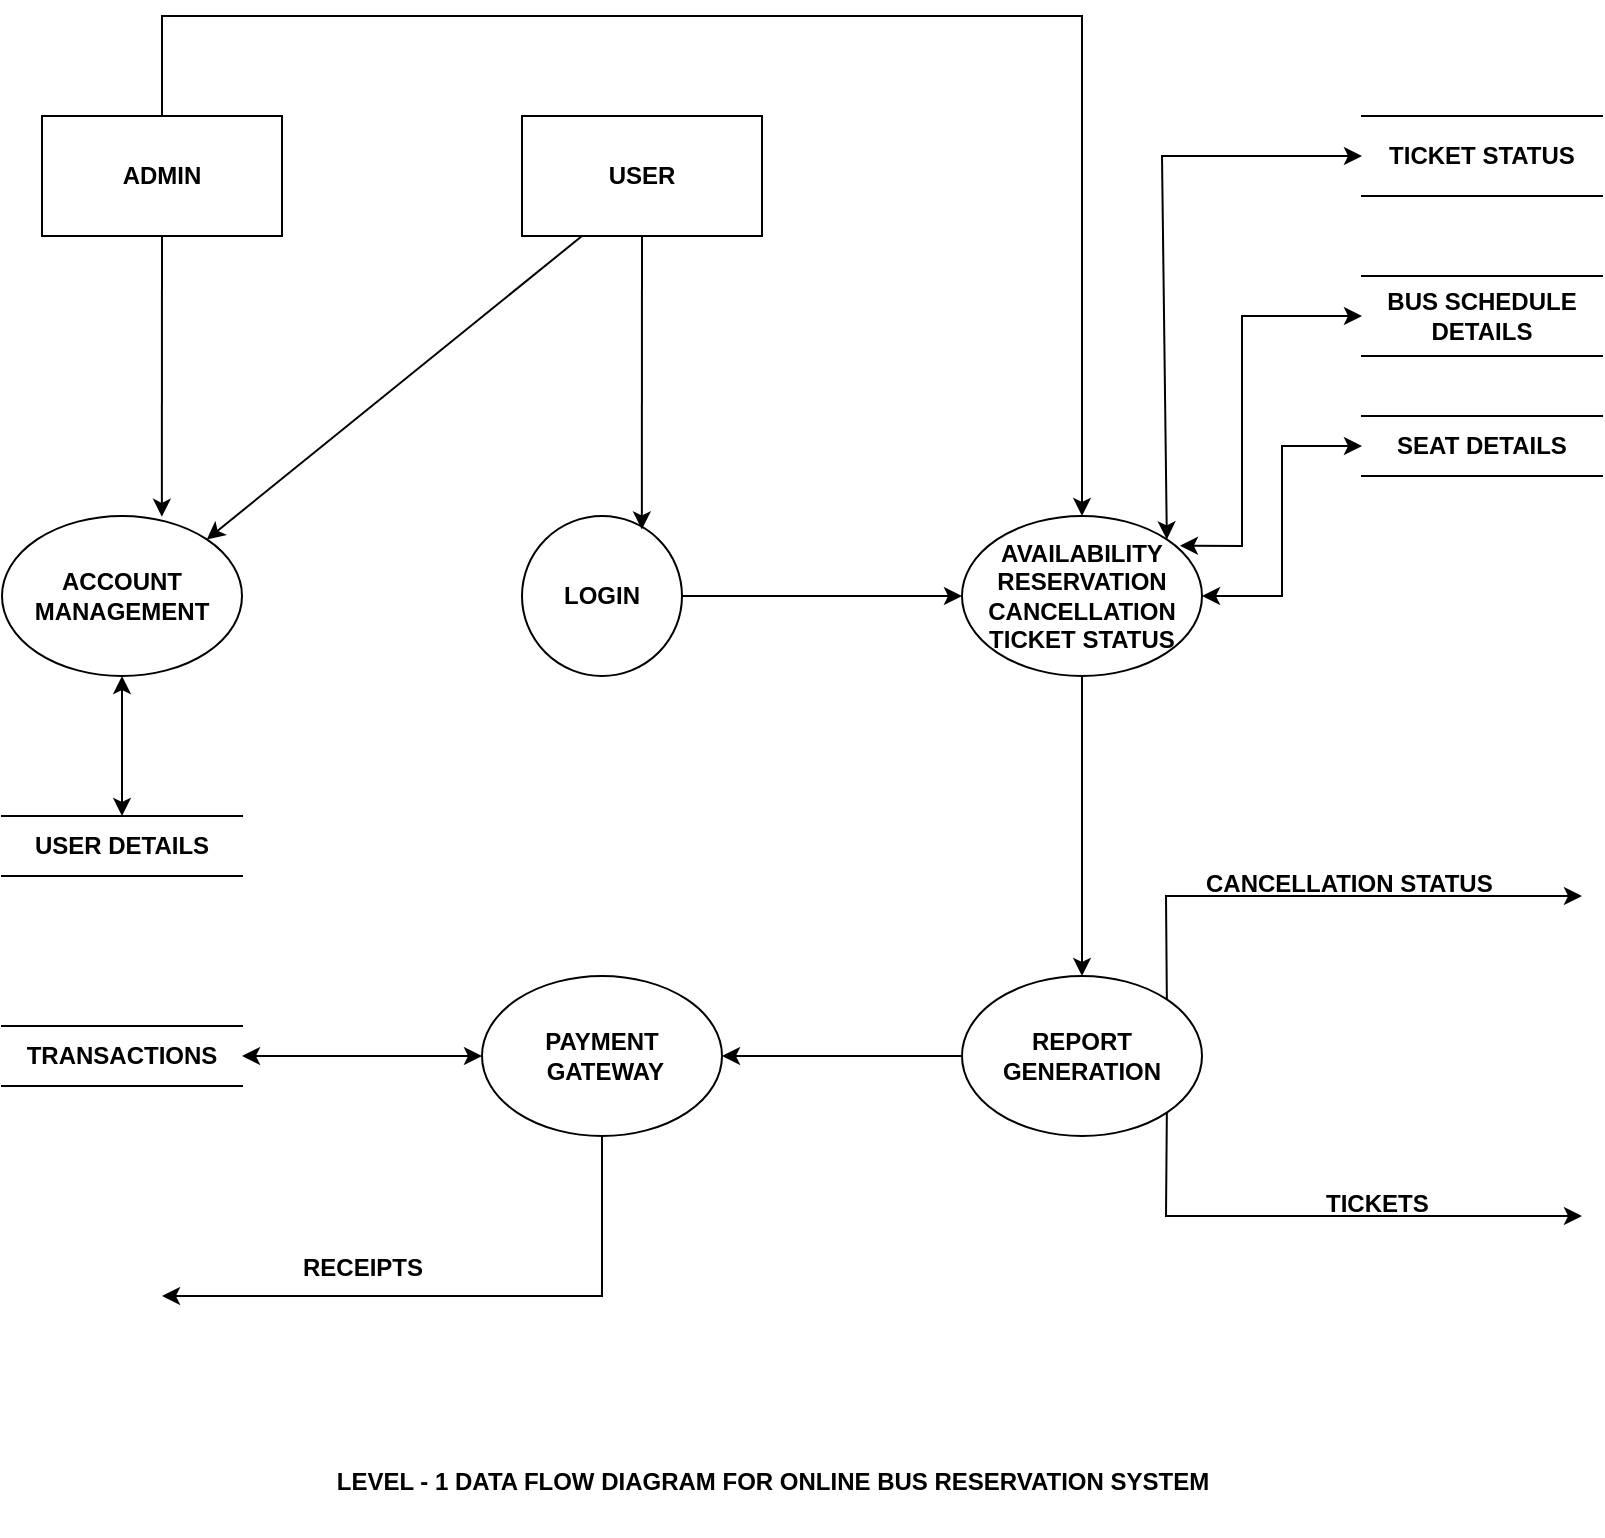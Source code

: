 <mxfile version="24.0.4" type="github">
  <diagram name="Page-1" id="4teBGVU5hea5d2QOHNyt">
    <mxGraphModel dx="1259" dy="643" grid="1" gridSize="10" guides="1" tooltips="1" connect="1" arrows="1" fold="1" page="1" pageScale="1" pageWidth="850" pageHeight="1100" math="0" shadow="0">
      <root>
        <mxCell id="0" />
        <mxCell id="1" parent="0" />
        <mxCell id="4ow08dc09zH3dC_bG1A_-1" value="&lt;b&gt;LOGIN&lt;/b&gt;" style="ellipse;whiteSpace=wrap;html=1;aspect=fixed;" vertex="1" parent="1">
          <mxGeometry x="300" y="370" width="80" height="80" as="geometry" />
        </mxCell>
        <mxCell id="4ow08dc09zH3dC_bG1A_-4" value="&lt;b&gt;ADMIN&lt;/b&gt;" style="rounded=0;whiteSpace=wrap;html=1;" vertex="1" parent="1">
          <mxGeometry x="60" y="170" width="120" height="60" as="geometry" />
        </mxCell>
        <mxCell id="4ow08dc09zH3dC_bG1A_-5" value="&lt;b&gt;USER&lt;/b&gt;" style="rounded=0;whiteSpace=wrap;html=1;" vertex="1" parent="1">
          <mxGeometry x="300" y="170" width="120" height="60" as="geometry" />
        </mxCell>
        <mxCell id="4ow08dc09zH3dC_bG1A_-7" value="&lt;b&gt;AVAILABILITY RESERVATION&lt;/b&gt;&lt;div&gt;&lt;b&gt;CANCELLATION&lt;/b&gt;&lt;/div&gt;&lt;div&gt;&lt;b&gt;TICKET STATUS&lt;/b&gt;&lt;/div&gt;" style="ellipse;whiteSpace=wrap;html=1;" vertex="1" parent="1">
          <mxGeometry x="520" y="370" width="120" height="80" as="geometry" />
        </mxCell>
        <mxCell id="4ow08dc09zH3dC_bG1A_-8" value="&lt;b&gt;REPORT GENERATION&lt;/b&gt;" style="ellipse;whiteSpace=wrap;html=1;" vertex="1" parent="1">
          <mxGeometry x="520" y="600" width="120" height="80" as="geometry" />
        </mxCell>
        <mxCell id="4ow08dc09zH3dC_bG1A_-9" value="&lt;b&gt;ACCOUNT&lt;/b&gt;&lt;div&gt;&lt;b&gt;MANAGEMENT&lt;/b&gt;&lt;/div&gt;" style="ellipse;whiteSpace=wrap;html=1;" vertex="1" parent="1">
          <mxGeometry x="40" y="370" width="120" height="80" as="geometry" />
        </mxCell>
        <mxCell id="4ow08dc09zH3dC_bG1A_-10" value="&lt;b&gt;PAYMENT&lt;/b&gt;&lt;div&gt;&lt;b&gt;&amp;nbsp;GATEWAY&lt;/b&gt;&lt;/div&gt;" style="ellipse;whiteSpace=wrap;html=1;" vertex="1" parent="1">
          <mxGeometry x="280" y="600" width="120" height="80" as="geometry" />
        </mxCell>
        <mxCell id="4ow08dc09zH3dC_bG1A_-11" value="&lt;b&gt;TICKET STATUS&lt;span style=&quot;color: rgba(0, 0, 0, 0); font-family: monospace; font-size: 0px; text-align: start; text-wrap: nowrap;&quot;&gt;%3CmxGraphModel%3E%3Croot%3E%3CmxCell%20id%3D%220%22%2F%3E%3CmxCell%20id%3D%221%22%20parent%3D%220%22%2F%3E%3CmxCell%20id%3D%222%22%20value%3D%22%22%20style%3D%22ellipse%3BwhiteSpace%3Dwrap%3Bhtml%3D1%3B%22%20vertex%3D%221%22%20parent%3D%221%22%3E%3CmxGeometry%20x%3D%22510%22%20y%3D%22400%22%20width%3D%22120%22%20height%3D%2280%22%20as%3D%22geometry%22%2F%3E%3C%2FmxCell%3E%3C%2Froot%3E%3C%2FmxGraphModel%3E&lt;/span&gt;&lt;/b&gt;" style="shape=partialRectangle;whiteSpace=wrap;html=1;left=0;right=0;fillColor=none;" vertex="1" parent="1">
          <mxGeometry x="720" y="170" width="120" height="40" as="geometry" />
        </mxCell>
        <mxCell id="4ow08dc09zH3dC_bG1A_-12" value="&lt;b&gt;SEAT DETAILS&lt;/b&gt;" style="shape=partialRectangle;whiteSpace=wrap;html=1;left=0;right=0;fillColor=none;" vertex="1" parent="1">
          <mxGeometry x="720" y="320" width="120" height="30" as="geometry" />
        </mxCell>
        <mxCell id="4ow08dc09zH3dC_bG1A_-13" value="&lt;b&gt;BUS SCHEDULE DETAILS&lt;/b&gt;" style="shape=partialRectangle;whiteSpace=wrap;html=1;left=0;right=0;fillColor=none;" vertex="1" parent="1">
          <mxGeometry x="720" y="250" width="120" height="40" as="geometry" />
        </mxCell>
        <mxCell id="4ow08dc09zH3dC_bG1A_-14" value="&lt;b&gt;TRANSACTIONS&lt;/b&gt;" style="shape=partialRectangle;whiteSpace=wrap;html=1;left=0;right=0;fillColor=none;" vertex="1" parent="1">
          <mxGeometry x="40" y="625" width="120" height="30" as="geometry" />
        </mxCell>
        <mxCell id="4ow08dc09zH3dC_bG1A_-15" value="&lt;b&gt;USER DETAILS&lt;/b&gt;" style="shape=partialRectangle;whiteSpace=wrap;html=1;left=0;right=0;fillColor=none;" vertex="1" parent="1">
          <mxGeometry x="40" y="520" width="120" height="30" as="geometry" />
        </mxCell>
        <mxCell id="4ow08dc09zH3dC_bG1A_-16" value="" style="endArrow=classic;html=1;rounded=0;exitX=0.5;exitY=1;exitDx=0;exitDy=0;entryX=0.749;entryY=0.084;entryDx=0;entryDy=0;entryPerimeter=0;" edge="1" parent="1" source="4ow08dc09zH3dC_bG1A_-5" target="4ow08dc09zH3dC_bG1A_-1">
          <mxGeometry width="50" height="50" relative="1" as="geometry">
            <mxPoint x="400" y="430" as="sourcePoint" />
            <mxPoint x="450" y="380" as="targetPoint" />
          </mxGeometry>
        </mxCell>
        <mxCell id="4ow08dc09zH3dC_bG1A_-17" value="" style="endArrow=classic;html=1;rounded=0;exitX=0.5;exitY=1;exitDx=0;exitDy=0;entryX=0.666;entryY=0.005;entryDx=0;entryDy=0;entryPerimeter=0;" edge="1" parent="1" source="4ow08dc09zH3dC_bG1A_-4" target="4ow08dc09zH3dC_bG1A_-9">
          <mxGeometry width="50" height="50" relative="1" as="geometry">
            <mxPoint x="370" y="240" as="sourcePoint" />
            <mxPoint x="370" y="387" as="targetPoint" />
          </mxGeometry>
        </mxCell>
        <mxCell id="4ow08dc09zH3dC_bG1A_-18" value="" style="endArrow=classic;html=1;rounded=0;exitX=0.25;exitY=1;exitDx=0;exitDy=0;entryX=1;entryY=0;entryDx=0;entryDy=0;" edge="1" parent="1" source="4ow08dc09zH3dC_bG1A_-5" target="4ow08dc09zH3dC_bG1A_-9">
          <mxGeometry width="50" height="50" relative="1" as="geometry">
            <mxPoint x="370" y="240" as="sourcePoint" />
            <mxPoint x="370" y="387" as="targetPoint" />
          </mxGeometry>
        </mxCell>
        <mxCell id="4ow08dc09zH3dC_bG1A_-20" value="" style="endArrow=classic;html=1;rounded=0;entryX=0.5;entryY=0;entryDx=0;entryDy=0;exitX=0.5;exitY=0;exitDx=0;exitDy=0;" edge="1" parent="1" source="4ow08dc09zH3dC_bG1A_-4" target="4ow08dc09zH3dC_bG1A_-7">
          <mxGeometry width="50" height="50" relative="1" as="geometry">
            <mxPoint x="430" y="160" as="sourcePoint" />
            <mxPoint x="480" y="110" as="targetPoint" />
            <Array as="points">
              <mxPoint x="120" y="120" />
              <mxPoint x="580" y="120" />
            </Array>
          </mxGeometry>
        </mxCell>
        <mxCell id="4ow08dc09zH3dC_bG1A_-21" value="" style="endArrow=classic;html=1;rounded=0;exitX=1;exitY=0.5;exitDx=0;exitDy=0;entryX=0;entryY=0.5;entryDx=0;entryDy=0;" edge="1" parent="1" source="4ow08dc09zH3dC_bG1A_-1" target="4ow08dc09zH3dC_bG1A_-7">
          <mxGeometry width="50" height="50" relative="1" as="geometry">
            <mxPoint x="400" y="350" as="sourcePoint" />
            <mxPoint x="450" y="300" as="targetPoint" />
          </mxGeometry>
        </mxCell>
        <mxCell id="4ow08dc09zH3dC_bG1A_-22" value="" style="endArrow=classic;html=1;rounded=0;exitX=0.5;exitY=1;exitDx=0;exitDy=0;entryX=0.5;entryY=0;entryDx=0;entryDy=0;" edge="1" parent="1" source="4ow08dc09zH3dC_bG1A_-7" target="4ow08dc09zH3dC_bG1A_-8">
          <mxGeometry width="50" height="50" relative="1" as="geometry">
            <mxPoint x="390" y="420" as="sourcePoint" />
            <mxPoint x="530" y="420" as="targetPoint" />
          </mxGeometry>
        </mxCell>
        <mxCell id="4ow08dc09zH3dC_bG1A_-23" value="" style="endArrow=classic;html=1;rounded=0;exitX=0;exitY=0.5;exitDx=0;exitDy=0;" edge="1" parent="1" source="4ow08dc09zH3dC_bG1A_-8" target="4ow08dc09zH3dC_bG1A_-10">
          <mxGeometry width="50" height="50" relative="1" as="geometry">
            <mxPoint x="400" y="430" as="sourcePoint" />
            <mxPoint x="540" y="430" as="targetPoint" />
          </mxGeometry>
        </mxCell>
        <mxCell id="4ow08dc09zH3dC_bG1A_-24" value="" style="endArrow=classic;html=1;rounded=0;exitX=0.5;exitY=1;exitDx=0;exitDy=0;" edge="1" parent="1" source="4ow08dc09zH3dC_bG1A_-10">
          <mxGeometry width="50" height="50" relative="1" as="geometry">
            <mxPoint x="410" y="440" as="sourcePoint" />
            <mxPoint x="120" y="760" as="targetPoint" />
            <Array as="points">
              <mxPoint x="340" y="760" />
            </Array>
          </mxGeometry>
        </mxCell>
        <mxCell id="4ow08dc09zH3dC_bG1A_-25" value="&lt;b&gt;RECEIPTS&lt;/b&gt;&lt;div&gt;&lt;br&gt;&lt;/div&gt;" style="text;html=1;align=center;verticalAlign=middle;resizable=0;points=[];autosize=1;strokeColor=none;fillColor=none;" vertex="1" parent="1">
          <mxGeometry x="180" y="733" width="80" height="40" as="geometry" />
        </mxCell>
        <mxCell id="4ow08dc09zH3dC_bG1A_-27" value="" style="endArrow=classic;startArrow=classic;html=1;rounded=0;entryX=0;entryY=0.5;entryDx=0;entryDy=0;exitX=1;exitY=0.5;exitDx=0;exitDy=0;" edge="1" parent="1" source="4ow08dc09zH3dC_bG1A_-7" target="4ow08dc09zH3dC_bG1A_-12">
          <mxGeometry width="50" height="50" relative="1" as="geometry">
            <mxPoint x="400" y="680" as="sourcePoint" />
            <mxPoint x="450" y="630" as="targetPoint" />
            <Array as="points">
              <mxPoint x="680" y="410" />
              <mxPoint x="680" y="335" />
            </Array>
          </mxGeometry>
        </mxCell>
        <mxCell id="4ow08dc09zH3dC_bG1A_-28" value="" style="endArrow=classic;startArrow=classic;html=1;rounded=0;entryX=0;entryY=0.5;entryDx=0;entryDy=0;exitX=0.908;exitY=0.186;exitDx=0;exitDy=0;exitPerimeter=0;" edge="1" parent="1" source="4ow08dc09zH3dC_bG1A_-7" target="4ow08dc09zH3dC_bG1A_-13">
          <mxGeometry width="50" height="50" relative="1" as="geometry">
            <mxPoint x="650" y="420" as="sourcePoint" />
            <mxPoint x="730" y="345" as="targetPoint" />
            <Array as="points">
              <mxPoint x="660" y="385" />
              <mxPoint x="660" y="270" />
            </Array>
          </mxGeometry>
        </mxCell>
        <mxCell id="4ow08dc09zH3dC_bG1A_-29" value="" style="endArrow=classic;startArrow=classic;html=1;rounded=0;entryX=0;entryY=0.5;entryDx=0;entryDy=0;exitX=1;exitY=0;exitDx=0;exitDy=0;" edge="1" parent="1" source="4ow08dc09zH3dC_bG1A_-7">
          <mxGeometry width="50" height="50" relative="1" as="geometry">
            <mxPoint x="629" y="305" as="sourcePoint" />
            <mxPoint x="720" y="190" as="targetPoint" />
            <Array as="points">
              <mxPoint x="620" y="190" />
            </Array>
          </mxGeometry>
        </mxCell>
        <mxCell id="4ow08dc09zH3dC_bG1A_-30" value="" style="endArrow=classic;startArrow=classic;html=1;rounded=0;entryX=0;entryY=0.5;entryDx=0;entryDy=0;" edge="1" parent="1" target="4ow08dc09zH3dC_bG1A_-10">
          <mxGeometry width="50" height="50" relative="1" as="geometry">
            <mxPoint x="160" y="640" as="sourcePoint" />
            <mxPoint x="210" y="590" as="targetPoint" />
          </mxGeometry>
        </mxCell>
        <mxCell id="4ow08dc09zH3dC_bG1A_-31" value="" style="endArrow=classic;startArrow=classic;html=1;rounded=0;exitX=0.5;exitY=1;exitDx=0;exitDy=0;" edge="1" parent="1" source="4ow08dc09zH3dC_bG1A_-9" target="4ow08dc09zH3dC_bG1A_-15">
          <mxGeometry width="50" height="50" relative="1" as="geometry">
            <mxPoint x="100" y="460" as="sourcePoint" />
            <mxPoint x="220" y="460" as="targetPoint" />
          </mxGeometry>
        </mxCell>
        <mxCell id="4ow08dc09zH3dC_bG1A_-32" value="" style="endArrow=classic;html=1;rounded=0;exitX=1;exitY=0;exitDx=0;exitDy=0;" edge="1" parent="1" source="4ow08dc09zH3dC_bG1A_-8">
          <mxGeometry width="50" height="50" relative="1" as="geometry">
            <mxPoint x="645" y="640" as="sourcePoint" />
            <mxPoint x="830" y="560" as="targetPoint" />
            <Array as="points">
              <mxPoint x="622" y="560" />
            </Array>
          </mxGeometry>
        </mxCell>
        <mxCell id="4ow08dc09zH3dC_bG1A_-34" value="" style="endArrow=classic;html=1;rounded=0;exitX=1;exitY=1;exitDx=0;exitDy=0;" edge="1" parent="1" source="4ow08dc09zH3dC_bG1A_-8">
          <mxGeometry width="50" height="50" relative="1" as="geometry">
            <mxPoint x="710" y="720" as="sourcePoint" />
            <mxPoint x="830" y="720" as="targetPoint" />
            <Array as="points">
              <mxPoint x="622" y="720" />
            </Array>
          </mxGeometry>
        </mxCell>
        <mxCell id="4ow08dc09zH3dC_bG1A_-35" value="&lt;b&gt;TICKETS&lt;/b&gt;" style="text;whiteSpace=wrap;html=1;" vertex="1" parent="1">
          <mxGeometry x="700" y="700" width="90" height="40" as="geometry" />
        </mxCell>
        <mxCell id="4ow08dc09zH3dC_bG1A_-36" value="&lt;b&gt;CANCELLATION STATUS&lt;/b&gt;" style="text;whiteSpace=wrap;html=1;" vertex="1" parent="1">
          <mxGeometry x="640" y="540" width="150" height="40" as="geometry" />
        </mxCell>
        <mxCell id="4ow08dc09zH3dC_bG1A_-38" value="&lt;b&gt;LEVEL - 1 DATA FLOW DIAGRAM FOR ONLINE BUS RESERVATION SYSTEM&lt;/b&gt;&lt;div&gt;&lt;br&gt;&lt;/div&gt;" style="text;html=1;align=center;verticalAlign=middle;resizable=0;points=[];autosize=1;strokeColor=none;fillColor=none;" vertex="1" parent="1">
          <mxGeometry x="195" y="840" width="460" height="40" as="geometry" />
        </mxCell>
      </root>
    </mxGraphModel>
  </diagram>
</mxfile>
